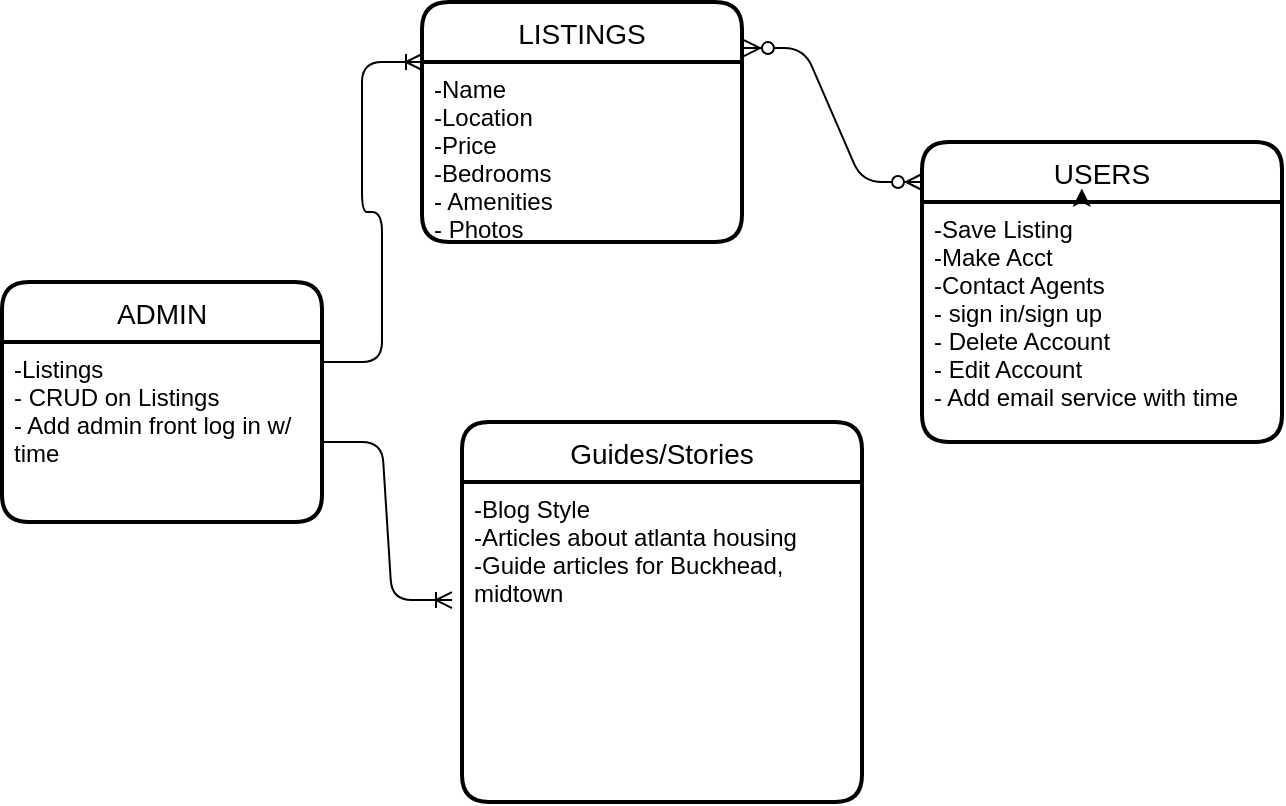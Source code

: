<mxfile version="13.8.1" type="github"><diagram id="AziN7JTnKXaLauAdePEN" name="Page-2"><mxGraphModel dx="853" dy="639" grid="1" gridSize="10" guides="1" tooltips="1" connect="1" arrows="1" fold="1" page="1" pageScale="1" pageWidth="827" pageHeight="1169" math="0" shadow="0"><root><mxCell id="0oezU5rA3alDgeAdVxqY-0"/><mxCell id="0oezU5rA3alDgeAdVxqY-1" parent="0oezU5rA3alDgeAdVxqY-0"/><mxCell id="kPOTFpnlPLliu2cyw9n4-4" value="ADMIN" style="swimlane;childLayout=stackLayout;horizontal=1;startSize=30;horizontalStack=0;rounded=1;fontSize=14;fontStyle=0;strokeWidth=2;resizeParent=0;resizeLast=1;shadow=0;dashed=0;align=center;" parent="0oezU5rA3alDgeAdVxqY-1" vertex="1"><mxGeometry x="100" y="250" width="160" height="120" as="geometry"/></mxCell><mxCell id="kPOTFpnlPLliu2cyw9n4-5" value="-Listings&#xa;- CRUD on Listings&#xa;- Add admin front log in w/ &#xa;time" style="align=left;strokeColor=none;fillColor=none;spacingLeft=4;fontSize=12;verticalAlign=top;resizable=0;rotatable=0;part=1;" parent="kPOTFpnlPLliu2cyw9n4-4" vertex="1"><mxGeometry y="30" width="160" height="90" as="geometry"/></mxCell><mxCell id="kPOTFpnlPLliu2cyw9n4-8" value="" style="edgeStyle=entityRelationEdgeStyle;fontSize=12;html=1;endArrow=ERzeroToMany;endFill=1;startArrow=ERzeroToMany;exitX=1.006;exitY=0.192;exitDx=0;exitDy=0;exitPerimeter=0;" parent="0oezU5rA3alDgeAdVxqY-1" source="kPOTFpnlPLliu2cyw9n4-0" edge="1"><mxGeometry width="100" height="100" relative="1" as="geometry"><mxPoint x="460" y="300" as="sourcePoint"/><mxPoint x="560" y="200" as="targetPoint"/></mxGeometry></mxCell><mxCell id="kPOTFpnlPLliu2cyw9n4-0" value="LISTINGS" style="swimlane;childLayout=stackLayout;horizontal=1;startSize=30;horizontalStack=0;rounded=1;fontSize=14;fontStyle=0;strokeWidth=2;resizeParent=0;resizeLast=1;shadow=0;dashed=0;align=center;" parent="0oezU5rA3alDgeAdVxqY-1" vertex="1"><mxGeometry x="310" y="110" width="160" height="120" as="geometry"/></mxCell><mxCell id="kPOTFpnlPLliu2cyw9n4-1" value="-Name&#xa;-Location&#xa;-Price&#xa;-Bedrooms&#xa;- Amenities&#xa;- Photos" style="align=left;strokeColor=none;fillColor=none;spacingLeft=4;fontSize=12;verticalAlign=top;resizable=0;rotatable=0;part=1;" parent="kPOTFpnlPLliu2cyw9n4-0" vertex="1"><mxGeometry y="30" width="160" height="90" as="geometry"/></mxCell><mxCell id="kPOTFpnlPLliu2cyw9n4-7" value="" style="edgeStyle=entityRelationEdgeStyle;fontSize=12;html=1;endArrow=ERoneToMany;entryX=0;entryY=0.25;entryDx=0;entryDy=0;" parent="kPOTFpnlPLliu2cyw9n4-0" target="kPOTFpnlPLliu2cyw9n4-0" edge="1"><mxGeometry width="100" height="100" relative="1" as="geometry"><mxPoint x="-50" y="180" as="sourcePoint"/><mxPoint x="50" y="80" as="targetPoint"/></mxGeometry></mxCell><mxCell id="kPOTFpnlPLliu2cyw9n4-12" value="Guides/Stories" style="swimlane;childLayout=stackLayout;horizontal=1;startSize=30;horizontalStack=0;rounded=1;fontSize=14;fontStyle=0;strokeWidth=2;resizeParent=0;resizeLast=1;shadow=0;dashed=0;align=center;" parent="0oezU5rA3alDgeAdVxqY-1" vertex="1"><mxGeometry x="330" y="320" width="200" height="190" as="geometry"/></mxCell><mxCell id="kPOTFpnlPLliu2cyw9n4-13" value="-Blog Style&#xa;-Articles about atlanta housing&#xa;-Guide articles for Buckhead, &#xa;midtown" style="align=left;strokeColor=none;fillColor=none;spacingLeft=4;fontSize=12;verticalAlign=top;resizable=0;rotatable=0;part=1;" parent="kPOTFpnlPLliu2cyw9n4-12" vertex="1"><mxGeometry y="30" width="200" height="160" as="geometry"/></mxCell><mxCell id="kPOTFpnlPLliu2cyw9n4-14" value="" style="edgeStyle=entityRelationEdgeStyle;fontSize=12;html=1;endArrow=ERoneToMany;entryX=-0.025;entryY=0.369;entryDx=0;entryDy=0;entryPerimeter=0;" parent="0oezU5rA3alDgeAdVxqY-1" target="kPOTFpnlPLliu2cyw9n4-13" edge="1"><mxGeometry width="100" height="100" relative="1" as="geometry"><mxPoint x="260" y="330" as="sourcePoint"/><mxPoint x="360" y="230" as="targetPoint"/></mxGeometry></mxCell><mxCell id="kPOTFpnlPLliu2cyw9n4-2" value="USERS" style="swimlane;childLayout=stackLayout;horizontal=1;startSize=30;horizontalStack=0;rounded=1;fontSize=14;fontStyle=0;strokeWidth=2;resizeParent=0;resizeLast=1;shadow=0;dashed=0;align=center;" parent="0oezU5rA3alDgeAdVxqY-1" vertex="1"><mxGeometry x="560" y="180" width="180" height="150" as="geometry"/></mxCell><mxCell id="kPOTFpnlPLliu2cyw9n4-3" value="-Save Listing&#xa;-Make Acct&#xa;-Contact Agents&#xa;- sign in/sign up&#xa;- Delete Account&#xa;- Edit Account&#xa;- Add email service with time&#xa;" style="align=left;strokeColor=none;fillColor=none;spacingLeft=4;fontSize=12;verticalAlign=top;resizable=0;rotatable=0;part=1;" parent="kPOTFpnlPLliu2cyw9n4-2" vertex="1"><mxGeometry y="30" width="180" height="120" as="geometry"/></mxCell><mxCell id="kPOTFpnlPLliu2cyw9n4-9" style="edgeStyle=orthogonalEdgeStyle;rounded=0;orthogonalLoop=1;jettySize=auto;html=1;exitX=0.25;exitY=0;exitDx=0;exitDy=0;entryX=0.444;entryY=-0.056;entryDx=0;entryDy=0;entryPerimeter=0;" parent="kPOTFpnlPLliu2cyw9n4-2" source="kPOTFpnlPLliu2cyw9n4-3" target="kPOTFpnlPLliu2cyw9n4-3" edge="1"><mxGeometry relative="1" as="geometry"/></mxCell></root></mxGraphModel></diagram></mxfile>